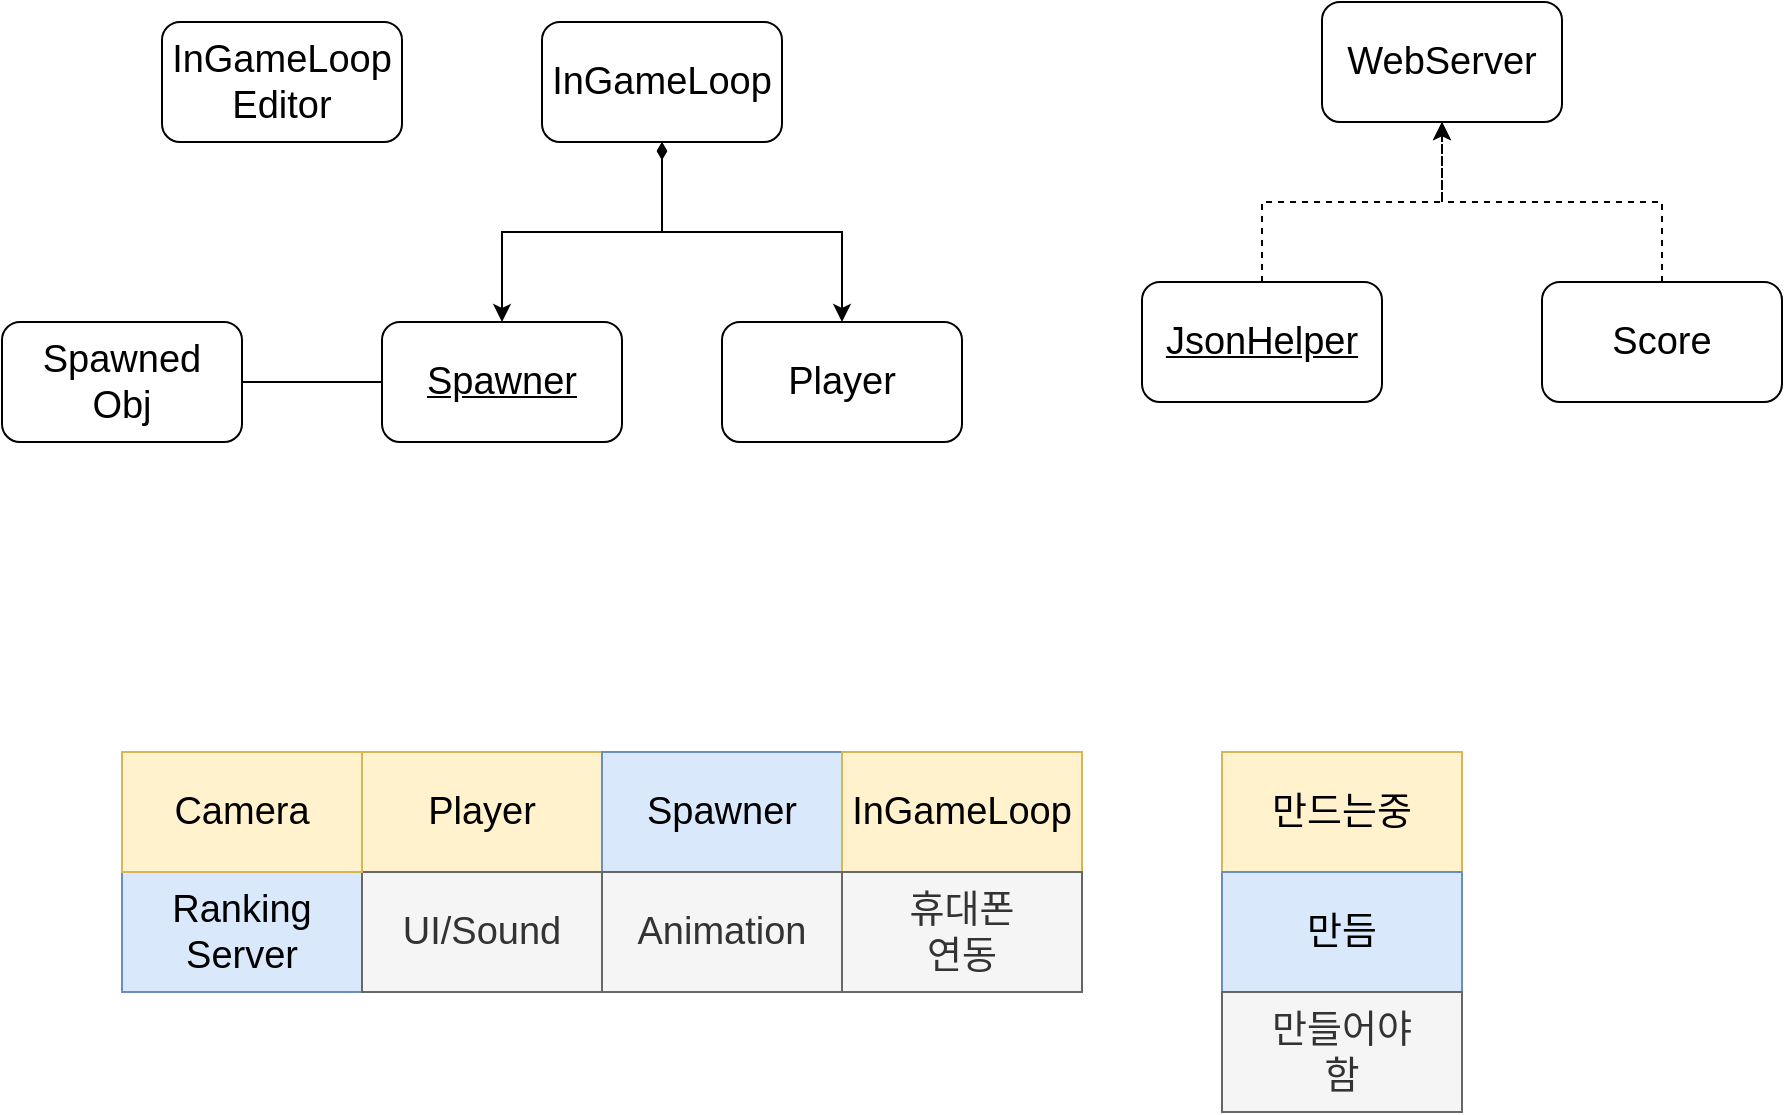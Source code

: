 <mxfile version="13.3.9" type="device"><diagram id="2kzdZ7WVkwFf8qkO5mMi" name="Page-1"><mxGraphModel dx="2363" dy="964" grid="1" gridSize="10" guides="1" tooltips="1" connect="1" arrows="1" fold="1" page="1" pageScale="1" pageWidth="827" pageHeight="1169" math="0" shadow="0"><root><mxCell id="0"/><mxCell id="1" parent="0"/><mxCell id="gn99OCGIYiktxMm-GJGt-1" value="InGameLoop" style="rounded=1;whiteSpace=wrap;html=1;fontSize=19;" parent="1" vertex="1"><mxGeometry x="210" y="160" width="120" height="60" as="geometry"/></mxCell><mxCell id="gn99OCGIYiktxMm-GJGt-5" style="edgeStyle=orthogonalEdgeStyle;rounded=0;orthogonalLoop=1;jettySize=auto;html=1;entryX=0.5;entryY=1;entryDx=0;entryDy=0;fontSize=19;endArrow=diamondThin;endFill=1;startArrow=classic;startFill=1;" parent="1" source="gn99OCGIYiktxMm-GJGt-2" target="gn99OCGIYiktxMm-GJGt-1" edge="1"><mxGeometry relative="1" as="geometry"/></mxCell><mxCell id="gn99OCGIYiktxMm-GJGt-2" value="&lt;u&gt;Spawner&lt;/u&gt;" style="rounded=1;whiteSpace=wrap;html=1;fontSize=19;" parent="1" vertex="1"><mxGeometry x="130" y="310" width="120" height="60" as="geometry"/></mxCell><mxCell id="gn99OCGIYiktxMm-GJGt-6" style="edgeStyle=orthogonalEdgeStyle;rounded=0;orthogonalLoop=1;jettySize=auto;html=1;entryX=0.5;entryY=1;entryDx=0;entryDy=0;fontSize=19;endArrow=diamondThin;endFill=1;startArrow=classic;startFill=1;" parent="1" source="gn99OCGIYiktxMm-GJGt-4" target="gn99OCGIYiktxMm-GJGt-1" edge="1"><mxGeometry relative="1" as="geometry"/></mxCell><mxCell id="gn99OCGIYiktxMm-GJGt-4" value="Player" style="rounded=1;whiteSpace=wrap;html=1;fontSize=19;" parent="1" vertex="1"><mxGeometry x="300" y="310" width="120" height="60" as="geometry"/></mxCell><mxCell id="gn99OCGIYiktxMm-GJGt-8" value="Player" style="rounded=0;whiteSpace=wrap;html=1;fontSize=19;fillColor=#fff2cc;strokeColor=#d6b656;" parent="1" vertex="1"><mxGeometry x="120" y="525" width="120" height="60" as="geometry"/></mxCell><mxCell id="gn99OCGIYiktxMm-GJGt-9" value="Spawner" style="rounded=0;whiteSpace=wrap;html=1;fontSize=19;fillColor=#dae8fc;strokeColor=#6c8ebf;" parent="1" vertex="1"><mxGeometry x="240" y="525" width="120" height="60" as="geometry"/></mxCell><mxCell id="gn99OCGIYiktxMm-GJGt-10" value="InGameLoop" style="rounded=0;whiteSpace=wrap;html=1;fontSize=19;fillColor=#fff2cc;strokeColor=#d6b656;" parent="1" vertex="1"><mxGeometry x="360" y="525" width="120" height="60" as="geometry"/></mxCell><mxCell id="gn99OCGIYiktxMm-GJGt-11" value="Ranking&lt;br&gt;Server" style="rounded=0;whiteSpace=wrap;html=1;fontSize=19;fillColor=#dae8fc;strokeColor=#6c8ebf;" parent="1" vertex="1"><mxGeometry y="585" width="120" height="60" as="geometry"/></mxCell><mxCell id="gn99OCGIYiktxMm-GJGt-12" value="UI/Sound" style="rounded=0;whiteSpace=wrap;html=1;fontSize=19;fillColor=#f5f5f5;strokeColor=#666666;fontColor=#333333;" parent="1" vertex="1"><mxGeometry x="120" y="585" width="120" height="60" as="geometry"/></mxCell><mxCell id="gn99OCGIYiktxMm-GJGt-13" value="Animation" style="rounded=0;whiteSpace=wrap;html=1;fontSize=19;fillColor=#f5f5f5;strokeColor=#666666;fontColor=#333333;" parent="1" vertex="1"><mxGeometry x="240" y="585" width="120" height="60" as="geometry"/></mxCell><mxCell id="gn99OCGIYiktxMm-GJGt-14" value="휴대폰&lt;br&gt;연동" style="rounded=0;whiteSpace=wrap;html=1;fontSize=19;fillColor=#f5f5f5;strokeColor=#666666;fontColor=#333333;" parent="1" vertex="1"><mxGeometry x="360" y="585" width="120" height="60" as="geometry"/></mxCell><mxCell id="gn99OCGIYiktxMm-GJGt-15" value="Camera" style="rounded=0;whiteSpace=wrap;html=1;fontSize=19;fillColor=#fff2cc;strokeColor=#d6b656;" parent="1" vertex="1"><mxGeometry y="525" width="120" height="60" as="geometry"/></mxCell><mxCell id="gn99OCGIYiktxMm-GJGt-16" value="만드는중" style="rounded=0;whiteSpace=wrap;html=1;fontSize=19;fillColor=#fff2cc;strokeColor=#d6b656;" parent="1" vertex="1"><mxGeometry x="550" y="525" width="120" height="60" as="geometry"/></mxCell><mxCell id="gn99OCGIYiktxMm-GJGt-17" value="만듬" style="rounded=0;whiteSpace=wrap;html=1;fontSize=19;fillColor=#dae8fc;strokeColor=#6c8ebf;" parent="1" vertex="1"><mxGeometry x="550" y="585" width="120" height="60" as="geometry"/></mxCell><mxCell id="gn99OCGIYiktxMm-GJGt-18" value="만들어야&lt;br&gt;함" style="rounded=0;whiteSpace=wrap;html=1;fontSize=19;fillColor=#f5f5f5;strokeColor=#666666;fontColor=#333333;" parent="1" vertex="1"><mxGeometry x="550" y="645" width="120" height="60" as="geometry"/></mxCell><mxCell id="gn99OCGIYiktxMm-GJGt-20" style="edgeStyle=orthogonalEdgeStyle;rounded=0;orthogonalLoop=1;jettySize=auto;html=1;startArrow=none;startFill=0;endArrow=none;endFill=0;fontSize=19;" parent="1" source="gn99OCGIYiktxMm-GJGt-19" target="gn99OCGIYiktxMm-GJGt-2" edge="1"><mxGeometry relative="1" as="geometry"/></mxCell><mxCell id="gn99OCGIYiktxMm-GJGt-19" value="&lt;span&gt;Spawned&lt;br&gt;Obj&lt;br&gt;&lt;/span&gt;" style="rounded=1;whiteSpace=wrap;html=1;fontSize=19;fontStyle=0" parent="1" vertex="1"><mxGeometry x="-60" y="310" width="120" height="60" as="geometry"/></mxCell><mxCell id="m3wTb9r10OFEyE2ccmRf-1" value="WebServer" style="rounded=1;whiteSpace=wrap;html=1;fontSize=19;" parent="1" vertex="1"><mxGeometry x="600" y="150" width="120" height="60" as="geometry"/></mxCell><mxCell id="m3wTb9r10OFEyE2ccmRf-4" style="edgeStyle=orthogonalEdgeStyle;rounded=0;orthogonalLoop=1;jettySize=auto;html=1;entryX=0.5;entryY=1;entryDx=0;entryDy=0;dashed=1;" parent="1" source="m3wTb9r10OFEyE2ccmRf-2" target="m3wTb9r10OFEyE2ccmRf-1" edge="1"><mxGeometry relative="1" as="geometry"/></mxCell><mxCell id="m3wTb9r10OFEyE2ccmRf-2" value="JsonHelper" style="rounded=1;whiteSpace=wrap;html=1;fontSize=19;fontStyle=4" parent="1" vertex="1"><mxGeometry x="510" y="290" width="120" height="60" as="geometry"/></mxCell><mxCell id="m3wTb9r10OFEyE2ccmRf-6" style="edgeStyle=orthogonalEdgeStyle;rounded=0;orthogonalLoop=1;jettySize=auto;html=1;dashed=1;" parent="1" source="m3wTb9r10OFEyE2ccmRf-3" edge="1"><mxGeometry relative="1" as="geometry"><mxPoint x="660" y="210" as="targetPoint"/><Array as="points"><mxPoint x="770" y="250"/><mxPoint x="660" y="250"/></Array></mxGeometry></mxCell><mxCell id="m3wTb9r10OFEyE2ccmRf-3" value="Score" style="rounded=1;whiteSpace=wrap;html=1;fontSize=19;" parent="1" vertex="1"><mxGeometry x="710" y="290" width="120" height="60" as="geometry"/></mxCell><mxCell id="m3wTb9r10OFEyE2ccmRf-7" value="InGameLoop&lt;br&gt;Editor" style="rounded=1;whiteSpace=wrap;html=1;fontSize=19;" parent="1" vertex="1"><mxGeometry x="20" y="160" width="120" height="60" as="geometry"/></mxCell></root></mxGraphModel></diagram></mxfile>
